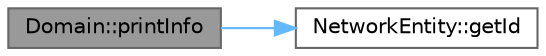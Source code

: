 digraph "Domain::printInfo"
{
 // LATEX_PDF_SIZE
  bgcolor="transparent";
  edge [fontname=Helvetica,fontsize=10,labelfontname=Helvetica,labelfontsize=10];
  node [fontname=Helvetica,fontsize=10,shape=box,height=0.2,width=0.4];
  rankdir="LR";
  Node1 [id="Node000001",label="Domain::printInfo",height=0.2,width=0.4,color="gray40", fillcolor="grey60", style="filled", fontcolor="black",tooltip="Чисто виртуальная функция для вывода информации о сущности."];
  Node1 -> Node2 [id="edge1_Node000001_Node000002",color="steelblue1",style="solid",tooltip=" "];
  Node2 [id="Node000002",label="NetworkEntity::getId",height=0.2,width=0.4,color="grey40", fillcolor="white", style="filled",URL="$class_network_entity.html#aebf4ef347e0f3355bc969520eecb100a",tooltip="Возвращает идентификатор сущности."];
}
